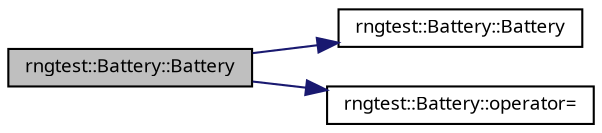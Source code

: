 digraph "rngtest::Battery::Battery"
{
 // INTERACTIVE_SVG=YES
  bgcolor="transparent";
  edge [fontname="sans-serif",fontsize="9",labelfontname="sans-serif",labelfontsize="9"];
  node [fontname="sans-serif",fontsize="9",shape=record];
  rankdir="LR";
  Node1 [label="rngtest::Battery::Battery",height=0.2,width=0.4,color="black", fillcolor="grey75", style="filled", fontcolor="black"];
  Node1 -> Node2 [color="midnightblue",fontsize="9",style="solid",fontname="sans-serif"];
  Node2 [label="rngtest::Battery::Battery",height=0.2,width=0.4,color="black",URL="$classrngtest_1_1_battery.html#a5ff2ef90ee2a5595c53a4c02ccf36836",tooltip="Constructor taking an object modeling Concept. "];
  Node1 -> Node3 [color="midnightblue",fontsize="9",style="solid",fontname="sans-serif"];
  Node3 [label="rngtest::Battery::operator=",height=0.2,width=0.4,color="black",URL="$classrngtest_1_1_battery.html#a93eecb8ef6a082ca0d724eb911a2c80e",tooltip="Copy assignment. "];
}
